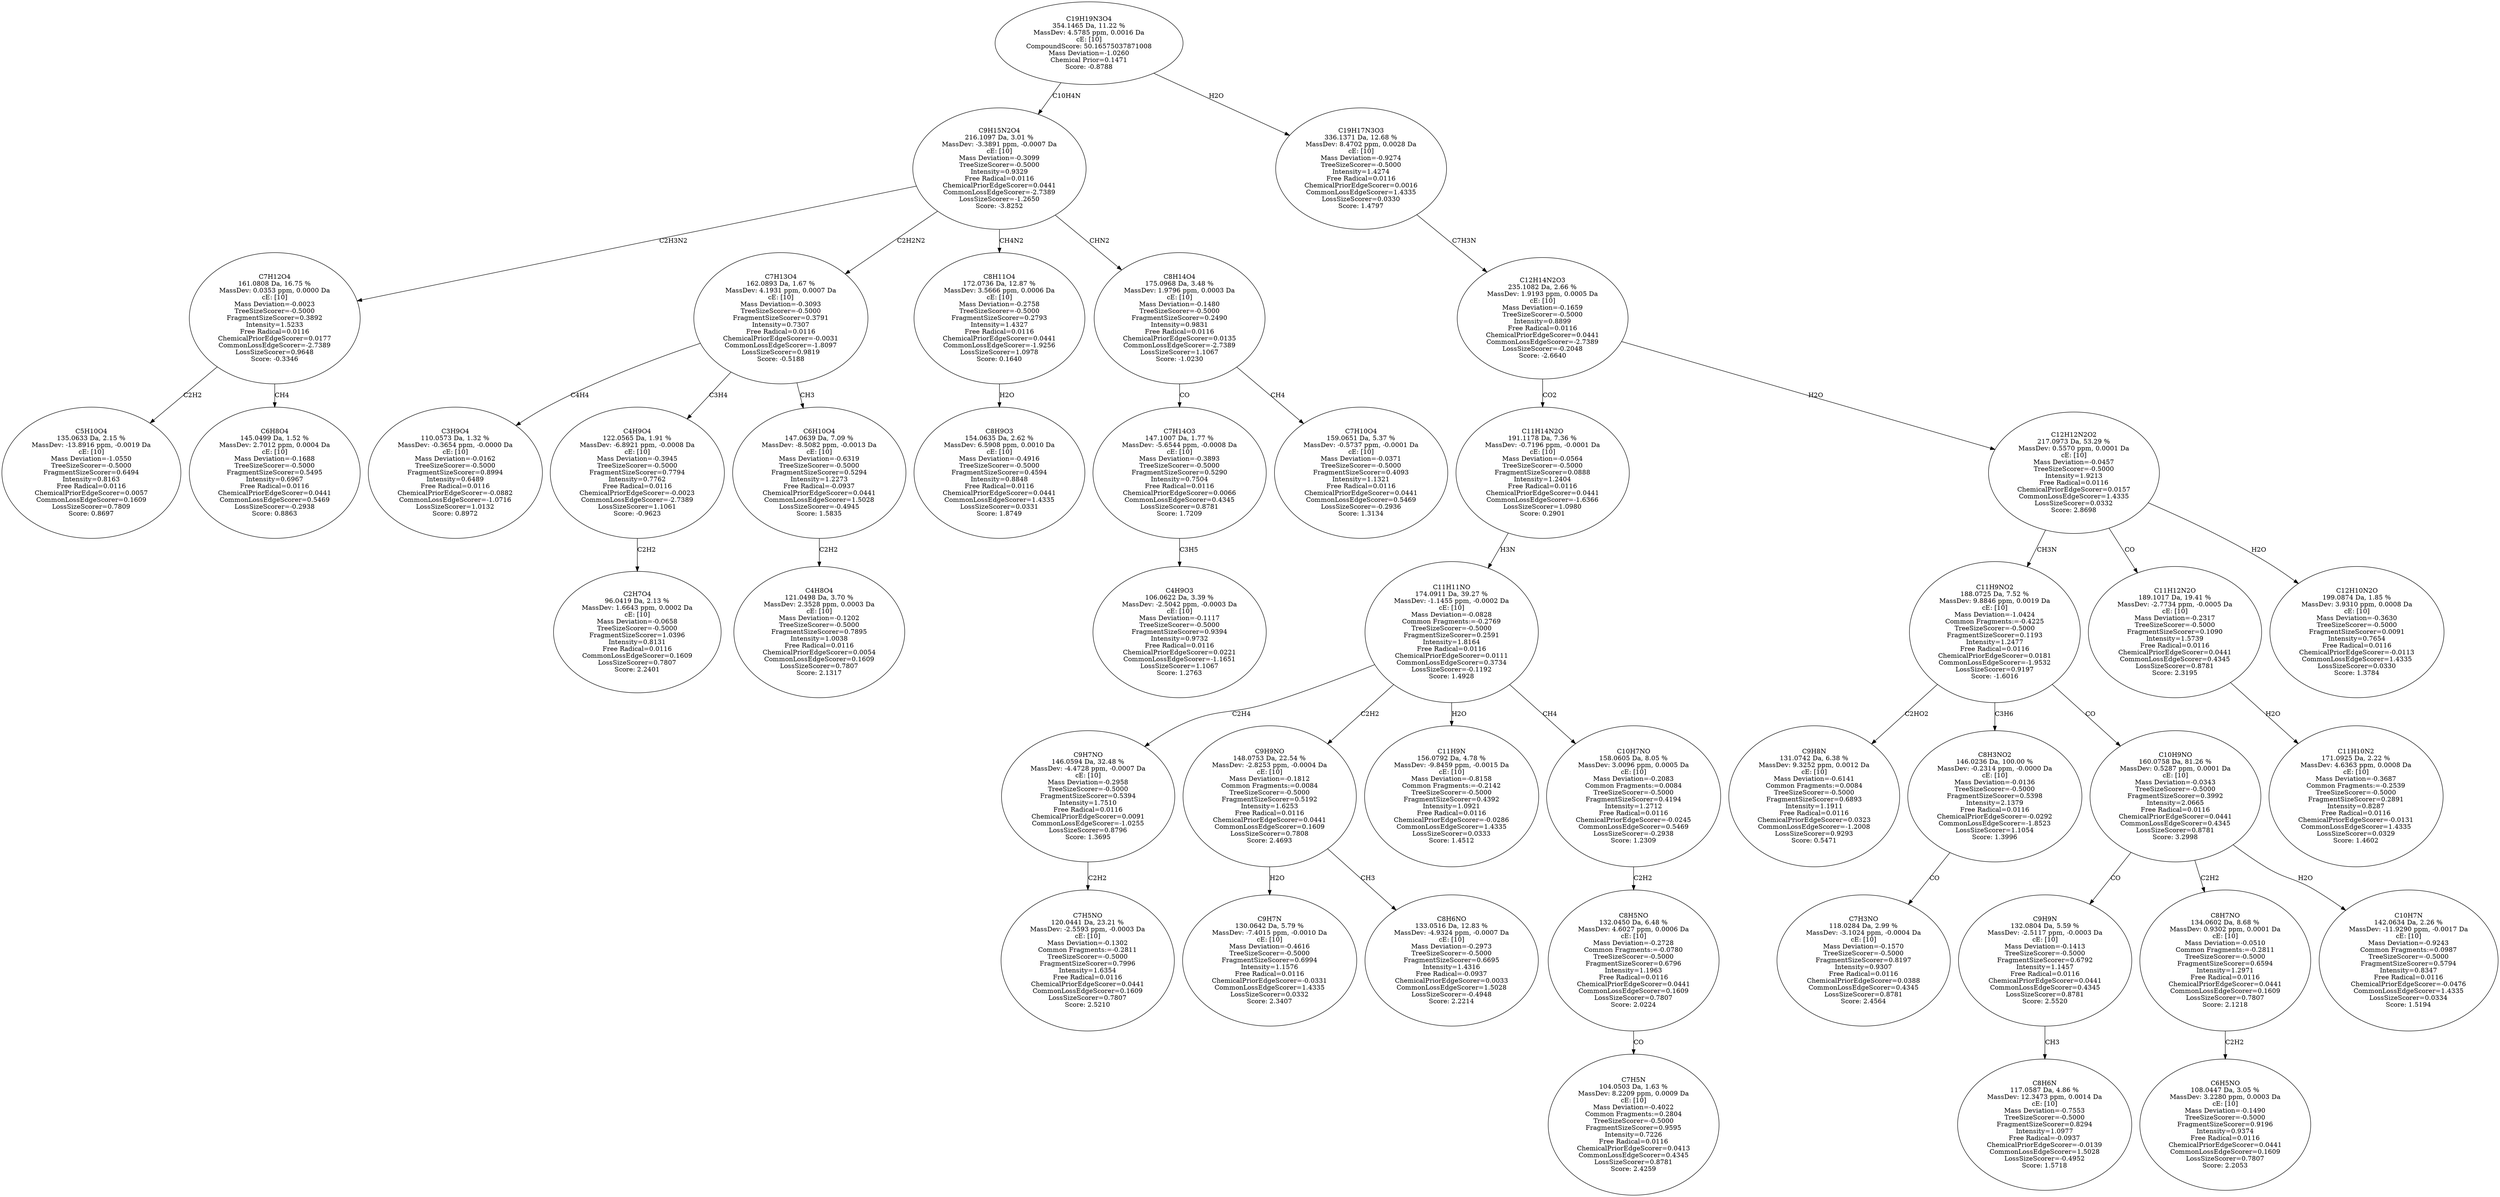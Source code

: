strict digraph {
v1 [label="C5H10O4\n135.0633 Da, 2.15 %\nMassDev: -13.8916 ppm, -0.0019 Da\ncE: [10]\nMass Deviation=-1.0550\nTreeSizeScorer=-0.5000\nFragmentSizeScorer=0.6494\nIntensity=0.8163\nFree Radical=0.0116\nChemicalPriorEdgeScorer=0.0057\nCommonLossEdgeScorer=0.1609\nLossSizeScorer=0.7809\nScore: 0.8697"];
v2 [label="C6H8O4\n145.0499 Da, 1.52 %\nMassDev: 2.7012 ppm, 0.0004 Da\ncE: [10]\nMass Deviation=-0.1688\nTreeSizeScorer=-0.5000\nFragmentSizeScorer=0.5495\nIntensity=0.6967\nFree Radical=0.0116\nChemicalPriorEdgeScorer=0.0441\nCommonLossEdgeScorer=0.5469\nLossSizeScorer=-0.2938\nScore: 0.8863"];
v3 [label="C7H12O4\n161.0808 Da, 16.75 %\nMassDev: 0.0353 ppm, 0.0000 Da\ncE: [10]\nMass Deviation=-0.0023\nTreeSizeScorer=-0.5000\nFragmentSizeScorer=0.3892\nIntensity=1.5233\nFree Radical=0.0116\nChemicalPriorEdgeScorer=0.0177\nCommonLossEdgeScorer=-2.7389\nLossSizeScorer=0.9648\nScore: -0.3346"];
v4 [label="C3H9O4\n110.0573 Da, 1.32 %\nMassDev: -0.3654 ppm, -0.0000 Da\ncE: [10]\nMass Deviation=-0.0162\nTreeSizeScorer=-0.5000\nFragmentSizeScorer=0.8994\nIntensity=0.6489\nFree Radical=0.0116\nChemicalPriorEdgeScorer=-0.0882\nCommonLossEdgeScorer=-1.0716\nLossSizeScorer=1.0132\nScore: 0.8972"];
v5 [label="C2H7O4\n96.0419 Da, 2.13 %\nMassDev: 1.6643 ppm, 0.0002 Da\ncE: [10]\nMass Deviation=-0.0658\nTreeSizeScorer=-0.5000\nFragmentSizeScorer=1.0396\nIntensity=0.8131\nFree Radical=0.0116\nCommonLossEdgeScorer=0.1609\nLossSizeScorer=0.7807\nScore: 2.2401"];
v6 [label="C4H9O4\n122.0565 Da, 1.91 %\nMassDev: -6.8921 ppm, -0.0008 Da\ncE: [10]\nMass Deviation=-0.3945\nTreeSizeScorer=-0.5000\nFragmentSizeScorer=0.7794\nIntensity=0.7762\nFree Radical=0.0116\nChemicalPriorEdgeScorer=-0.0023\nCommonLossEdgeScorer=-2.7389\nLossSizeScorer=1.1061\nScore: -0.9623"];
v7 [label="C4H8O4\n121.0498 Da, 3.70 %\nMassDev: 2.3528 ppm, 0.0003 Da\ncE: [10]\nMass Deviation=-0.1202\nTreeSizeScorer=-0.5000\nFragmentSizeScorer=0.7895\nIntensity=1.0038\nFree Radical=0.0116\nChemicalPriorEdgeScorer=0.0054\nCommonLossEdgeScorer=0.1609\nLossSizeScorer=0.7807\nScore: 2.1317"];
v8 [label="C6H10O4\n147.0639 Da, 7.09 %\nMassDev: -8.5082 ppm, -0.0013 Da\ncE: [10]\nMass Deviation=-0.6319\nTreeSizeScorer=-0.5000\nFragmentSizeScorer=0.5294\nIntensity=1.2273\nFree Radical=-0.0937\nChemicalPriorEdgeScorer=0.0441\nCommonLossEdgeScorer=1.5028\nLossSizeScorer=-0.4945\nScore: 1.5835"];
v9 [label="C7H13O4\n162.0893 Da, 1.67 %\nMassDev: 4.1931 ppm, 0.0007 Da\ncE: [10]\nMass Deviation=-0.3093\nTreeSizeScorer=-0.5000\nFragmentSizeScorer=0.3791\nIntensity=0.7307\nFree Radical=0.0116\nChemicalPriorEdgeScorer=-0.0031\nCommonLossEdgeScorer=-1.8097\nLossSizeScorer=0.9819\nScore: -0.5188"];
v10 [label="C8H9O3\n154.0635 Da, 2.62 %\nMassDev: 6.5908 ppm, 0.0010 Da\ncE: [10]\nMass Deviation=-0.4916\nTreeSizeScorer=-0.5000\nFragmentSizeScorer=0.4594\nIntensity=0.8848\nFree Radical=0.0116\nChemicalPriorEdgeScorer=0.0441\nCommonLossEdgeScorer=1.4335\nLossSizeScorer=0.0331\nScore: 1.8749"];
v11 [label="C8H11O4\n172.0736 Da, 12.87 %\nMassDev: 3.5666 ppm, 0.0006 Da\ncE: [10]\nMass Deviation=-0.2758\nTreeSizeScorer=-0.5000\nFragmentSizeScorer=0.2793\nIntensity=1.4327\nFree Radical=0.0116\nChemicalPriorEdgeScorer=0.0441\nCommonLossEdgeScorer=-1.9256\nLossSizeScorer=1.0978\nScore: 0.1640"];
v12 [label="C4H9O3\n106.0622 Da, 3.39 %\nMassDev: -2.5042 ppm, -0.0003 Da\ncE: [10]\nMass Deviation=-0.1117\nTreeSizeScorer=-0.5000\nFragmentSizeScorer=0.9394\nIntensity=0.9732\nFree Radical=0.0116\nChemicalPriorEdgeScorer=0.0221\nCommonLossEdgeScorer=-1.1651\nLossSizeScorer=1.1067\nScore: 1.2763"];
v13 [label="C7H14O3\n147.1007 Da, 1.77 %\nMassDev: -5.6544 ppm, -0.0008 Da\ncE: [10]\nMass Deviation=-0.3893\nTreeSizeScorer=-0.5000\nFragmentSizeScorer=0.5290\nIntensity=0.7504\nFree Radical=0.0116\nChemicalPriorEdgeScorer=0.0066\nCommonLossEdgeScorer=0.4345\nLossSizeScorer=0.8781\nScore: 1.7209"];
v14 [label="C7H10O4\n159.0651 Da, 5.37 %\nMassDev: -0.5737 ppm, -0.0001 Da\ncE: [10]\nMass Deviation=-0.0371\nTreeSizeScorer=-0.5000\nFragmentSizeScorer=0.4093\nIntensity=1.1321\nFree Radical=0.0116\nChemicalPriorEdgeScorer=0.0441\nCommonLossEdgeScorer=0.5469\nLossSizeScorer=-0.2936\nScore: 1.3134"];
v15 [label="C8H14O4\n175.0968 Da, 3.48 %\nMassDev: 1.9796 ppm, 0.0003 Da\ncE: [10]\nMass Deviation=-0.1480\nTreeSizeScorer=-0.5000\nFragmentSizeScorer=0.2490\nIntensity=0.9831\nFree Radical=0.0116\nChemicalPriorEdgeScorer=0.0135\nCommonLossEdgeScorer=-2.7389\nLossSizeScorer=1.1067\nScore: -1.0230"];
v16 [label="C9H15N2O4\n216.1097 Da, 3.01 %\nMassDev: -3.3891 ppm, -0.0007 Da\ncE: [10]\nMass Deviation=-0.3099\nTreeSizeScorer=-0.5000\nIntensity=0.9329\nFree Radical=0.0116\nChemicalPriorEdgeScorer=0.0441\nCommonLossEdgeScorer=-2.7389\nLossSizeScorer=-1.2650\nScore: -3.8252"];
v17 [label="C7H5NO\n120.0441 Da, 23.21 %\nMassDev: -2.5593 ppm, -0.0003 Da\ncE: [10]\nMass Deviation=-0.1302\nCommon Fragments:=-0.2811\nTreeSizeScorer=-0.5000\nFragmentSizeScorer=0.7996\nIntensity=1.6354\nFree Radical=0.0116\nChemicalPriorEdgeScorer=0.0441\nCommonLossEdgeScorer=0.1609\nLossSizeScorer=0.7807\nScore: 2.5210"];
v18 [label="C9H7NO\n146.0594 Da, 32.48 %\nMassDev: -4.4728 ppm, -0.0007 Da\ncE: [10]\nMass Deviation=-0.2958\nTreeSizeScorer=-0.5000\nFragmentSizeScorer=0.5394\nIntensity=1.7510\nFree Radical=0.0116\nChemicalPriorEdgeScorer=0.0091\nCommonLossEdgeScorer=-1.0255\nLossSizeScorer=0.8796\nScore: 1.3695"];
v19 [label="C9H7N\n130.0642 Da, 5.79 %\nMassDev: -7.4015 ppm, -0.0010 Da\ncE: [10]\nMass Deviation=-0.4616\nTreeSizeScorer=-0.5000\nFragmentSizeScorer=0.6994\nIntensity=1.1576\nFree Radical=0.0116\nChemicalPriorEdgeScorer=-0.0331\nCommonLossEdgeScorer=1.4335\nLossSizeScorer=0.0332\nScore: 2.3407"];
v20 [label="C8H6NO\n133.0516 Da, 12.83 %\nMassDev: -4.9324 ppm, -0.0007 Da\ncE: [10]\nMass Deviation=-0.2973\nTreeSizeScorer=-0.5000\nFragmentSizeScorer=0.6695\nIntensity=1.4316\nFree Radical=-0.0937\nChemicalPriorEdgeScorer=0.0033\nCommonLossEdgeScorer=1.5028\nLossSizeScorer=-0.4948\nScore: 2.2214"];
v21 [label="C9H9NO\n148.0753 Da, 22.54 %\nMassDev: -2.8253 ppm, -0.0004 Da\ncE: [10]\nMass Deviation=-0.1812\nCommon Fragments:=0.0084\nTreeSizeScorer=-0.5000\nFragmentSizeScorer=0.5192\nIntensity=1.6253\nFree Radical=0.0116\nChemicalPriorEdgeScorer=0.0441\nCommonLossEdgeScorer=0.1609\nLossSizeScorer=0.7808\nScore: 2.4693"];
v22 [label="C11H9N\n156.0792 Da, 4.78 %\nMassDev: -9.8459 ppm, -0.0015 Da\ncE: [10]\nMass Deviation=-0.8158\nCommon Fragments:=-0.2142\nTreeSizeScorer=-0.5000\nFragmentSizeScorer=0.4392\nIntensity=1.0921\nFree Radical=0.0116\nChemicalPriorEdgeScorer=-0.0286\nCommonLossEdgeScorer=1.4335\nLossSizeScorer=0.0333\nScore: 1.4512"];
v23 [label="C7H5N\n104.0503 Da, 1.63 %\nMassDev: 8.2209 ppm, 0.0009 Da\ncE: [10]\nMass Deviation=-0.4022\nCommon Fragments:=0.2804\nTreeSizeScorer=-0.5000\nFragmentSizeScorer=0.9595\nIntensity=0.7226\nFree Radical=0.0116\nChemicalPriorEdgeScorer=0.0413\nCommonLossEdgeScorer=0.4345\nLossSizeScorer=0.8781\nScore: 2.4259"];
v24 [label="C8H5NO\n132.0450 Da, 6.48 %\nMassDev: 4.6027 ppm, 0.0006 Da\ncE: [10]\nMass Deviation=-0.2728\nCommon Fragments:=-0.0780\nTreeSizeScorer=-0.5000\nFragmentSizeScorer=0.6796\nIntensity=1.1963\nFree Radical=0.0116\nChemicalPriorEdgeScorer=0.0441\nCommonLossEdgeScorer=0.1609\nLossSizeScorer=0.7807\nScore: 2.0224"];
v25 [label="C10H7NO\n158.0605 Da, 8.05 %\nMassDev: 3.0096 ppm, 0.0005 Da\ncE: [10]\nMass Deviation=-0.2083\nCommon Fragments:=0.0084\nTreeSizeScorer=-0.5000\nFragmentSizeScorer=0.4194\nIntensity=1.2712\nFree Radical=0.0116\nChemicalPriorEdgeScorer=-0.0245\nCommonLossEdgeScorer=0.5469\nLossSizeScorer=-0.2938\nScore: 1.2309"];
v26 [label="C11H11NO\n174.0911 Da, 39.27 %\nMassDev: -1.1455 ppm, -0.0002 Da\ncE: [10]\nMass Deviation=-0.0828\nCommon Fragments:=-0.2769\nTreeSizeScorer=-0.5000\nFragmentSizeScorer=0.2591\nIntensity=1.8164\nFree Radical=0.0116\nChemicalPriorEdgeScorer=0.0111\nCommonLossEdgeScorer=0.3734\nLossSizeScorer=-0.1192\nScore: 1.4928"];
v27 [label="C11H14N2O\n191.1178 Da, 7.36 %\nMassDev: -0.7196 ppm, -0.0001 Da\ncE: [10]\nMass Deviation=-0.0564\nTreeSizeScorer=-0.5000\nFragmentSizeScorer=0.0888\nIntensity=1.2404\nFree Radical=0.0116\nChemicalPriorEdgeScorer=0.0441\nCommonLossEdgeScorer=-1.6366\nLossSizeScorer=1.0980\nScore: 0.2901"];
v28 [label="C9H8N\n131.0742 Da, 6.38 %\nMassDev: 9.3252 ppm, 0.0012 Da\ncE: [10]\nMass Deviation=-0.6141\nCommon Fragments:=0.0084\nTreeSizeScorer=-0.5000\nFragmentSizeScorer=0.6893\nIntensity=1.1911\nFree Radical=0.0116\nChemicalPriorEdgeScorer=0.0323\nCommonLossEdgeScorer=-1.2008\nLossSizeScorer=0.9293\nScore: 0.5471"];
v29 [label="C7H3NO\n118.0284 Da, 2.99 %\nMassDev: -3.1024 ppm, -0.0004 Da\ncE: [10]\nMass Deviation=-0.1570\nTreeSizeScorer=-0.5000\nFragmentSizeScorer=0.8197\nIntensity=0.9307\nFree Radical=0.0116\nChemicalPriorEdgeScorer=0.0388\nCommonLossEdgeScorer=0.4345\nLossSizeScorer=0.8781\nScore: 2.4564"];
v30 [label="C8H3NO2\n146.0236 Da, 100.00 %\nMassDev: -0.2314 ppm, -0.0000 Da\ncE: [10]\nMass Deviation=-0.0136\nTreeSizeScorer=-0.5000\nFragmentSizeScorer=0.5398\nIntensity=2.1379\nFree Radical=0.0116\nChemicalPriorEdgeScorer=-0.0292\nCommonLossEdgeScorer=-1.8523\nLossSizeScorer=1.1054\nScore: 1.3996"];
v31 [label="C8H6N\n117.0587 Da, 4.86 %\nMassDev: 12.3473 ppm, 0.0014 Da\ncE: [10]\nMass Deviation=-0.7553\nTreeSizeScorer=-0.5000\nFragmentSizeScorer=0.8294\nIntensity=1.0977\nFree Radical=-0.0937\nChemicalPriorEdgeScorer=-0.0139\nCommonLossEdgeScorer=1.5028\nLossSizeScorer=-0.4952\nScore: 1.5718"];
v32 [label="C9H9N\n132.0804 Da, 5.59 %\nMassDev: -2.5117 ppm, -0.0003 Da\ncE: [10]\nMass Deviation=-0.1413\nTreeSizeScorer=-0.5000\nFragmentSizeScorer=0.6792\nIntensity=1.1457\nFree Radical=0.0116\nChemicalPriorEdgeScorer=0.0441\nCommonLossEdgeScorer=0.4345\nLossSizeScorer=0.8781\nScore: 2.5520"];
v33 [label="C6H5NO\n108.0447 Da, 3.05 %\nMassDev: 3.2280 ppm, 0.0003 Da\ncE: [10]\nMass Deviation=-0.1490\nTreeSizeScorer=-0.5000\nFragmentSizeScorer=0.9196\nIntensity=0.9374\nFree Radical=0.0116\nChemicalPriorEdgeScorer=0.0441\nCommonLossEdgeScorer=0.1609\nLossSizeScorer=0.7807\nScore: 2.2053"];
v34 [label="C8H7NO\n134.0602 Da, 8.68 %\nMassDev: 0.9302 ppm, 0.0001 Da\ncE: [10]\nMass Deviation=-0.0510\nCommon Fragments:=-0.2811\nTreeSizeScorer=-0.5000\nFragmentSizeScorer=0.6594\nIntensity=1.2971\nFree Radical=0.0116\nChemicalPriorEdgeScorer=0.0441\nCommonLossEdgeScorer=0.1609\nLossSizeScorer=0.7807\nScore: 2.1218"];
v35 [label="C10H7N\n142.0634 Da, 2.26 %\nMassDev: -11.9290 ppm, -0.0017 Da\ncE: [10]\nMass Deviation=-0.9243\nCommon Fragments:=0.0987\nTreeSizeScorer=-0.5000\nFragmentSizeScorer=0.5794\nIntensity=0.8347\nFree Radical=0.0116\nChemicalPriorEdgeScorer=-0.0476\nCommonLossEdgeScorer=1.4335\nLossSizeScorer=0.0334\nScore: 1.5194"];
v36 [label="C10H9NO\n160.0758 Da, 81.26 %\nMassDev: 0.5287 ppm, 0.0001 Da\ncE: [10]\nMass Deviation=-0.0343\nTreeSizeScorer=-0.5000\nFragmentSizeScorer=0.3992\nIntensity=2.0665\nFree Radical=0.0116\nChemicalPriorEdgeScorer=0.0441\nCommonLossEdgeScorer=0.4345\nLossSizeScorer=0.8781\nScore: 3.2998"];
v37 [label="C11H9NO2\n188.0725 Da, 7.52 %\nMassDev: 9.8846 ppm, 0.0019 Da\ncE: [10]\nMass Deviation=-1.0424\nCommon Fragments:=-0.4225\nTreeSizeScorer=-0.5000\nFragmentSizeScorer=0.1193\nIntensity=1.2477\nFree Radical=0.0116\nChemicalPriorEdgeScorer=0.0181\nCommonLossEdgeScorer=-1.9532\nLossSizeScorer=0.9197\nScore: -1.6016"];
v38 [label="C11H10N2\n171.0925 Da, 2.22 %\nMassDev: 4.6363 ppm, 0.0008 Da\ncE: [10]\nMass Deviation=-0.3687\nCommon Fragments:=-0.2539\nTreeSizeScorer=-0.5000\nFragmentSizeScorer=0.2891\nIntensity=0.8287\nFree Radical=0.0116\nChemicalPriorEdgeScorer=-0.0131\nCommonLossEdgeScorer=1.4335\nLossSizeScorer=0.0329\nScore: 1.4602"];
v39 [label="C11H12N2O\n189.1017 Da, 19.41 %\nMassDev: -2.7734 ppm, -0.0005 Da\ncE: [10]\nMass Deviation=-0.2317\nTreeSizeScorer=-0.5000\nFragmentSizeScorer=0.1090\nIntensity=1.5739\nFree Radical=0.0116\nChemicalPriorEdgeScorer=0.0441\nCommonLossEdgeScorer=0.4345\nLossSizeScorer=0.8781\nScore: 2.3195"];
v40 [label="C12H10N2O\n199.0874 Da, 1.85 %\nMassDev: 3.9310 ppm, 0.0008 Da\ncE: [10]\nMass Deviation=-0.3630\nTreeSizeScorer=-0.5000\nFragmentSizeScorer=0.0091\nIntensity=0.7654\nFree Radical=0.0116\nChemicalPriorEdgeScorer=-0.0113\nCommonLossEdgeScorer=1.4335\nLossSizeScorer=0.0330\nScore: 1.3784"];
v41 [label="C12H12N2O2\n217.0973 Da, 53.29 %\nMassDev: 0.5570 ppm, 0.0001 Da\ncE: [10]\nMass Deviation=-0.0457\nTreeSizeScorer=-0.5000\nIntensity=1.9213\nFree Radical=0.0116\nChemicalPriorEdgeScorer=0.0157\nCommonLossEdgeScorer=1.4335\nLossSizeScorer=0.0332\nScore: 2.8698"];
v42 [label="C12H14N2O3\n235.1082 Da, 2.66 %\nMassDev: 1.9193 ppm, 0.0005 Da\ncE: [10]\nMass Deviation=-0.1659\nTreeSizeScorer=-0.5000\nIntensity=0.8899\nFree Radical=0.0116\nChemicalPriorEdgeScorer=0.0441\nCommonLossEdgeScorer=-2.7389\nLossSizeScorer=-0.2048\nScore: -2.6640"];
v43 [label="C19H17N3O3\n336.1371 Da, 12.68 %\nMassDev: 8.4702 ppm, 0.0028 Da\ncE: [10]\nMass Deviation=-0.9274\nTreeSizeScorer=-0.5000\nIntensity=1.4274\nFree Radical=0.0116\nChemicalPriorEdgeScorer=0.0016\nCommonLossEdgeScorer=1.4335\nLossSizeScorer=0.0330\nScore: 1.4797"];
v44 [label="C19H19N3O4\n354.1465 Da, 11.22 %\nMassDev: 4.5785 ppm, 0.0016 Da\ncE: [10]\nCompoundScore: 50.16575037871008\nMass Deviation=-1.0260\nChemical Prior=0.1471\nScore: -0.8788"];
v3 -> v1 [label="C2H2"];
v3 -> v2 [label="CH4"];
v16 -> v3 [label="C2H3N2"];
v9 -> v4 [label="C4H4"];
v6 -> v5 [label="C2H2"];
v9 -> v6 [label="C3H4"];
v8 -> v7 [label="C2H2"];
v9 -> v8 [label="CH3"];
v16 -> v9 [label="C2H2N2"];
v11 -> v10 [label="H2O"];
v16 -> v11 [label="CH4N2"];
v13 -> v12 [label="C3H5"];
v15 -> v13 [label="CO"];
v15 -> v14 [label="CH4"];
v16 -> v15 [label="CHN2"];
v44 -> v16 [label="C10H4N"];
v18 -> v17 [label="C2H2"];
v26 -> v18 [label="C2H4"];
v21 -> v19 [label="H2O"];
v21 -> v20 [label="CH3"];
v26 -> v21 [label="C2H2"];
v26 -> v22 [label="H2O"];
v24 -> v23 [label="CO"];
v25 -> v24 [label="C2H2"];
v26 -> v25 [label="CH4"];
v27 -> v26 [label="H3N"];
v42 -> v27 [label="CO2"];
v37 -> v28 [label="C2HO2"];
v30 -> v29 [label="CO"];
v37 -> v30 [label="C3H6"];
v32 -> v31 [label="CH3"];
v36 -> v32 [label="CO"];
v34 -> v33 [label="C2H2"];
v36 -> v34 [label="C2H2"];
v36 -> v35 [label="H2O"];
v37 -> v36 [label="CO"];
v41 -> v37 [label="CH3N"];
v39 -> v38 [label="H2O"];
v41 -> v39 [label="CO"];
v41 -> v40 [label="H2O"];
v42 -> v41 [label="H2O"];
v43 -> v42 [label="C7H3N"];
v44 -> v43 [label="H2O"];
}
